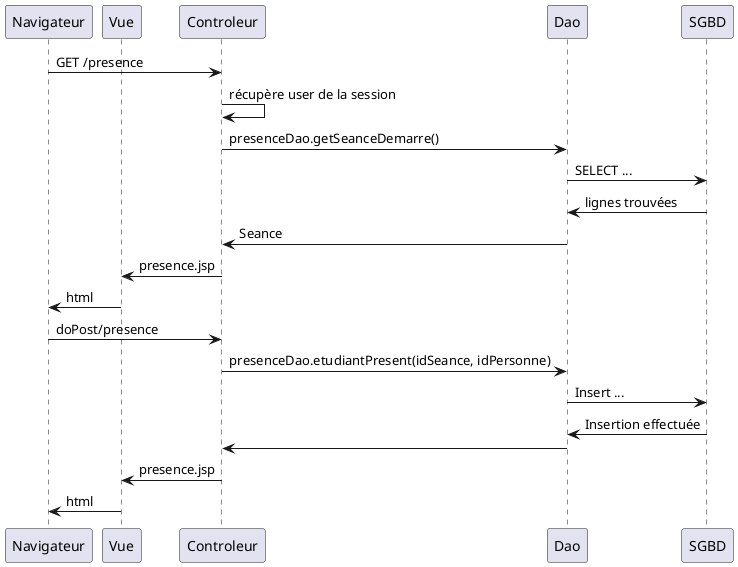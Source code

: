 @startuml
' par défaut, les couches sont disposées dans l'ordre d'apparition
' nous utilison participant pour préciser qu'après Navigateur il y a Vue et non Controleur
participant Navigateur
participant Vue

Navigateur -> Controleur: GET /presence
Controleur -> Controleur: récupère user de la session
Controleur -> Dao: presenceDao.getSeanceDemarre()
Dao -> SGBD: SELECT ...
SGBD -> Dao: lignes trouvées
Dao -> Controleur: Seance
Controleur -> Vue: presence.jsp
Vue -> Navigateur: html
Navigateur -> Controleur: doPost/presence
Controleur -> Dao: presenceDao.etudiantPresent(idSeance, idPersonne)
Dao -> SGBD: Insert ...
SGBD -> Dao: Insertion effectuée
Dao -> Controleur:
Controleur -> Vue: presence.jsp
Vue -> Navigateur: html
@enduml

